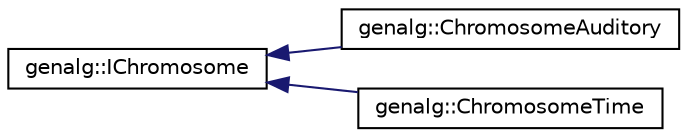 digraph "Graphical Class Hierarchy"
{
 // LATEX_PDF_SIZE
  edge [fontname="Helvetica",fontsize="10",labelfontname="Helvetica",labelfontsize="10"];
  node [fontname="Helvetica",fontsize="10",shape=record];
  rankdir="LR";
  Node0 [label="genalg::IChromosome",height=0.2,width=0.4,color="black", fillcolor="white", style="filled",URL="$classgenalg_1_1IChromosome.html",tooltip="Chromosome interface."];
  Node0 -> Node1 [dir="back",color="midnightblue",fontsize="10",style="solid",fontname="Helvetica"];
  Node1 [label="genalg::ChromosomeAuditory",height=0.2,width=0.4,color="black", fillcolor="white", style="filled",URL="$classgenalg_1_1ChromosomeAuditory.html",tooltip="Auditory chromosome."];
  Node0 -> Node2 [dir="back",color="midnightblue",fontsize="10",style="solid",fontname="Helvetica"];
  Node2 [label="genalg::ChromosomeTime",height=0.2,width=0.4,color="black", fillcolor="white", style="filled",URL="$classgenalg_1_1ChromosomeTime.html",tooltip="Time chromosome."];
}
